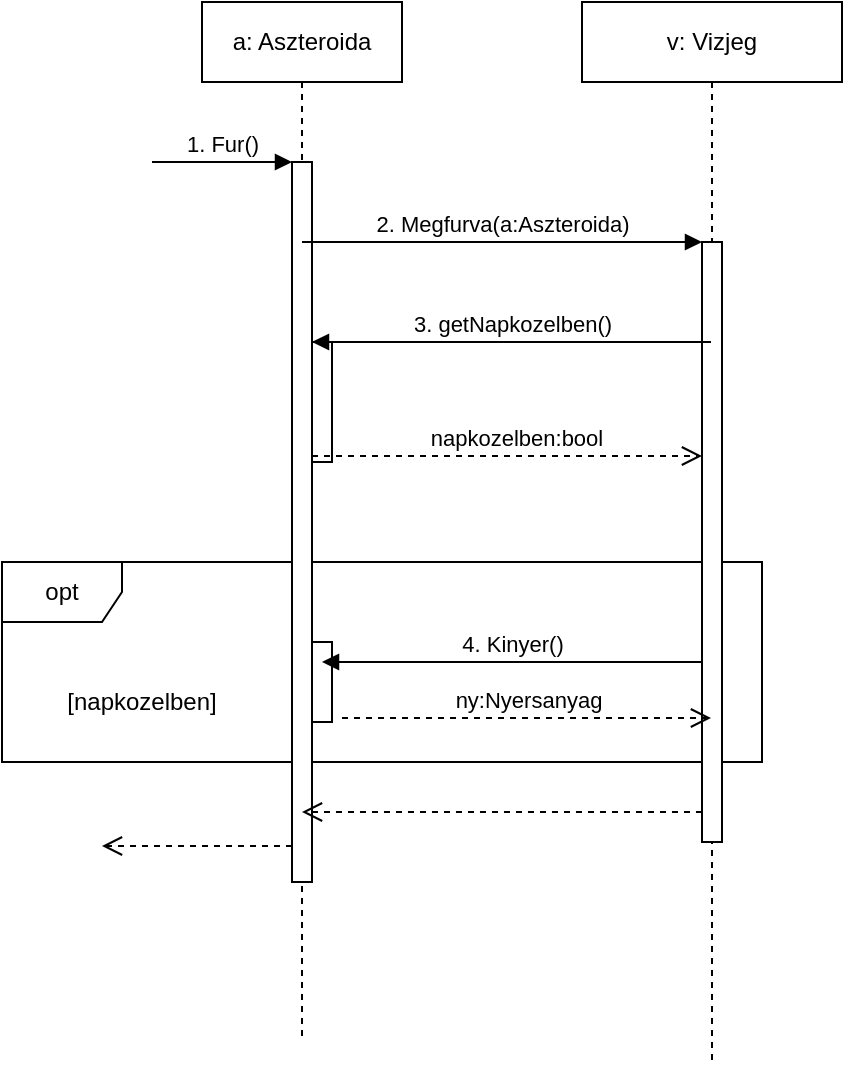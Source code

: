 <mxfile version="14.4.4" type="github" pages="2">
  <diagram id="CuYRw0UmWYSndbiADmUi" name="Page-1">
    <mxGraphModel dx="1022" dy="437" grid="1" gridSize="10" guides="1" tooltips="1" connect="1" arrows="1" fold="1" page="1" pageScale="1" pageWidth="827" pageHeight="1169" math="0" shadow="0">
      <root>
        <mxCell id="0" />
        <mxCell id="1" parent="0" />
        <mxCell id="mRbqdd93eqI1T6xmOEbw-7" value="opt" style="shape=umlFrame;whiteSpace=wrap;html=1;" parent="1" vertex="1">
          <mxGeometry x="30" y="490" width="380" height="100" as="geometry" />
        </mxCell>
        <mxCell id="iwN8fNS6PVqgQ101F-CN-2" value="a: Aszteroida" style="shape=umlLifeline;perimeter=lifelinePerimeter;whiteSpace=wrap;html=1;container=1;collapsible=0;recursiveResize=0;outlineConnect=0;" parent="1" vertex="1">
          <mxGeometry x="130" y="210" width="100" height="520" as="geometry" />
        </mxCell>
        <mxCell id="iwN8fNS6PVqgQ101F-CN-3" value="" style="html=1;points=[];perimeter=orthogonalPerimeter;" parent="iwN8fNS6PVqgQ101F-CN-2" vertex="1">
          <mxGeometry x="45" y="80" width="10" height="360" as="geometry" />
        </mxCell>
        <mxCell id="iwN8fNS6PVqgQ101F-CN-4" value="1. Fur()" style="html=1;verticalAlign=bottom;endArrow=block;entryX=0;entryY=0;" parent="iwN8fNS6PVqgQ101F-CN-2" target="iwN8fNS6PVqgQ101F-CN-3" edge="1">
          <mxGeometry relative="1" as="geometry">
            <mxPoint x="-25" y="80" as="sourcePoint" />
          </mxGeometry>
        </mxCell>
        <mxCell id="iwN8fNS6PVqgQ101F-CN-5" value="" style="html=1;verticalAlign=bottom;endArrow=open;dashed=1;endSize=8;exitX=0;exitY=0.95;" parent="iwN8fNS6PVqgQ101F-CN-2" source="iwN8fNS6PVqgQ101F-CN-3" edge="1">
          <mxGeometry x="1" y="-64" relative="1" as="geometry">
            <mxPoint x="-50" y="422" as="targetPoint" />
            <mxPoint x="-20" y="3" as="offset" />
          </mxGeometry>
        </mxCell>
        <mxCell id="mRbqdd93eqI1T6xmOEbw-4" value="" style="html=1;points=[];perimeter=orthogonalPerimeter;" parent="iwN8fNS6PVqgQ101F-CN-2" vertex="1">
          <mxGeometry x="55" y="320" width="10" height="40" as="geometry" />
        </mxCell>
        <mxCell id="iwN8fNS6PVqgQ101F-CN-8" value="v: Vizjeg" style="shape=umlLifeline;perimeter=lifelinePerimeter;whiteSpace=wrap;html=1;container=1;collapsible=0;recursiveResize=0;outlineConnect=0;" parent="1" vertex="1">
          <mxGeometry x="320" y="210" width="130" height="530" as="geometry" />
        </mxCell>
        <mxCell id="iwN8fNS6PVqgQ101F-CN-9" value="" style="html=1;points=[];perimeter=orthogonalPerimeter;" parent="iwN8fNS6PVqgQ101F-CN-8" vertex="1">
          <mxGeometry x="60" y="120" width="10" height="300" as="geometry" />
        </mxCell>
        <mxCell id="iwN8fNS6PVqgQ101F-CN-11" value="" style="html=1;verticalAlign=bottom;endArrow=open;dashed=1;endSize=8;exitX=0;exitY=0.95;" parent="1" source="iwN8fNS6PVqgQ101F-CN-9" target="iwN8fNS6PVqgQ101F-CN-2" edge="1">
          <mxGeometry relative="1" as="geometry">
            <mxPoint x="375" y="406" as="targetPoint" />
          </mxGeometry>
        </mxCell>
        <mxCell id="iwN8fNS6PVqgQ101F-CN-12" value="2. Megfurva(a:Aszteroida)" style="html=1;verticalAlign=bottom;endArrow=block;entryX=0;entryY=0;" parent="1" source="iwN8fNS6PVqgQ101F-CN-2" target="iwN8fNS6PVqgQ101F-CN-9" edge="1">
          <mxGeometry relative="1" as="geometry">
            <mxPoint x="375" y="330" as="sourcePoint" />
          </mxGeometry>
        </mxCell>
        <mxCell id="mRbqdd93eqI1T6xmOEbw-6" value="ny:Nyersanyag" style="html=1;verticalAlign=bottom;endArrow=open;dashed=1;endSize=8;" parent="1" edge="1">
          <mxGeometry relative="1" as="geometry">
            <mxPoint x="384.5" y="568" as="targetPoint" />
            <mxPoint x="200" y="568" as="sourcePoint" />
          </mxGeometry>
        </mxCell>
        <mxCell id="mRbqdd93eqI1T6xmOEbw-8" value="[napkozelben]" style="text;html=1;strokeColor=none;fillColor=none;align=center;verticalAlign=middle;whiteSpace=wrap;rounded=0;" parent="1" vertex="1">
          <mxGeometry x="70" y="550" width="60" height="20" as="geometry" />
        </mxCell>
        <mxCell id="m0vZQ4zLyi02EuOjhw6R-2" value="" style="html=1;points=[];perimeter=orthogonalPerimeter;" parent="1" vertex="1">
          <mxGeometry x="185" y="380" width="10" height="60" as="geometry" />
        </mxCell>
        <mxCell id="m0vZQ4zLyi02EuOjhw6R-3" value="3. getNapkozelben()" style="html=1;verticalAlign=bottom;endArrow=block;entryX=0;entryY=0;" parent="1" source="iwN8fNS6PVqgQ101F-CN-8" target="m0vZQ4zLyi02EuOjhw6R-2" edge="1">
          <mxGeometry relative="1" as="geometry">
            <mxPoint x="369.5" y="380" as="sourcePoint" />
          </mxGeometry>
        </mxCell>
        <mxCell id="m0vZQ4zLyi02EuOjhw6R-4" value="napkozelben:bool" style="html=1;verticalAlign=bottom;endArrow=open;dashed=1;endSize=8;exitX=0;exitY=0.95;" parent="1" source="m0vZQ4zLyi02EuOjhw6R-2" target="iwN8fNS6PVqgQ101F-CN-9" edge="1">
          <mxGeometry x="0.03" relative="1" as="geometry">
            <mxPoint x="369.5" y="437" as="targetPoint" />
            <mxPoint x="1" as="offset" />
          </mxGeometry>
        </mxCell>
        <mxCell id="m0vZQ4zLyi02EuOjhw6R-6" value="4. Kinyer()" style="html=1;verticalAlign=bottom;endArrow=block;entryX=0.5;entryY=0.25;entryDx=0;entryDy=0;entryPerimeter=0;" parent="1" target="mRbqdd93eqI1T6xmOEbw-4" edge="1">
          <mxGeometry width="80" relative="1" as="geometry">
            <mxPoint x="380" y="540" as="sourcePoint" />
            <mxPoint x="360" y="530" as="targetPoint" />
          </mxGeometry>
        </mxCell>
      </root>
    </mxGraphModel>
  </diagram>
  <diagram id="uMHCdDmu51lUruLCewqE" name="Page-2">
    <mxGraphModel dx="1022" dy="437" grid="1" gridSize="10" guides="1" tooltips="1" connect="1" arrows="1" fold="1" page="1" pageScale="1" pageWidth="827" pageHeight="1169" math="0" shadow="0">
      <root>
        <mxCell id="rQEQEOdsTUd7wWxaEc2Q-0" />
        <mxCell id="rQEQEOdsTUd7wWxaEc2Q-1" parent="rQEQEOdsTUd7wWxaEc2Q-0" />
        <mxCell id="rQEQEOdsTUd7wWxaEc2Q-2" value="v: Vízjég" style="shape=umlLifeline;perimeter=lifelinePerimeter;whiteSpace=wrap;html=1;container=1;collapsible=0;recursiveResize=0;outlineConnect=0;" parent="rQEQEOdsTUd7wWxaEc2Q-1" vertex="1">
          <mxGeometry x="160" y="30" width="100" height="260" as="geometry" />
        </mxCell>
        <mxCell id="rQEQEOdsTUd7wWxaEc2Q-6" value="" style="html=1;points=[];perimeter=orthogonalPerimeter;" parent="rQEQEOdsTUd7wWxaEc2Q-2" vertex="1">
          <mxGeometry x="45" y="70" width="10" height="140" as="geometry" />
        </mxCell>
        <mxCell id="rQEQEOdsTUd7wWxaEc2Q-7" value="1. Megfurva(a: Aszteroida)" style="html=1;verticalAlign=bottom;endArrow=block;entryX=0;entryY=0;" parent="rQEQEOdsTUd7wWxaEc2Q-2" target="rQEQEOdsTUd7wWxaEc2Q-6" edge="1">
          <mxGeometry x="0.037" relative="1" as="geometry">
            <mxPoint x="-100" y="70" as="sourcePoint" />
            <mxPoint as="offset" />
          </mxGeometry>
        </mxCell>
        <mxCell id="rQEQEOdsTUd7wWxaEc2Q-8" value="" style="html=1;verticalAlign=bottom;endArrow=open;dashed=1;endSize=8;exitX=0;exitY=0.95;" parent="rQEQEOdsTUd7wWxaEc2Q-2" source="rQEQEOdsTUd7wWxaEc2Q-6" edge="1">
          <mxGeometry x="1" y="-108" relative="1" as="geometry">
            <mxPoint x="-90" y="203" as="targetPoint" />
            <mxPoint x="-41" y="8" as="offset" />
          </mxGeometry>
        </mxCell>
        <mxCell id="pmzzwq9JTzwIdC2IC2xl-0" value="a: Aszteroida" style="shape=umlLifeline;perimeter=lifelinePerimeter;whiteSpace=wrap;html=1;container=1;collapsible=0;recursiveResize=0;outlineConnect=0;" parent="rQEQEOdsTUd7wWxaEc2Q-1" vertex="1">
          <mxGeometry x="300" y="30" width="100" height="280" as="geometry" />
        </mxCell>
        <mxCell id="pmzzwq9JTzwIdC2IC2xl-1" value="" style="html=1;points=[];perimeter=orthogonalPerimeter;" parent="pmzzwq9JTzwIdC2IC2xl-0" vertex="1">
          <mxGeometry x="45" y="90" width="10" height="80" as="geometry" />
        </mxCell>
        <mxCell id="pmzzwq9JTzwIdC2IC2xl-2" value="2. Kinyer()" style="html=1;verticalAlign=bottom;endArrow=block;entryX=0;entryY=0;" parent="rQEQEOdsTUd7wWxaEc2Q-1" source="rQEQEOdsTUd7wWxaEc2Q-2" target="pmzzwq9JTzwIdC2IC2xl-1" edge="1">
          <mxGeometry x="0.188" relative="1" as="geometry">
            <mxPoint x="275" y="120" as="sourcePoint" />
            <mxPoint as="offset" />
          </mxGeometry>
        </mxCell>
        <mxCell id="pmzzwq9JTzwIdC2IC2xl-3" value="ny: Nyersanyag" style="html=1;verticalAlign=bottom;endArrow=open;dashed=1;endSize=8;exitX=0;exitY=0.95;" parent="rQEQEOdsTUd7wWxaEc2Q-1" source="pmzzwq9JTzwIdC2IC2xl-1" target="rQEQEOdsTUd7wWxaEc2Q-2" edge="1">
          <mxGeometry relative="1" as="geometry">
            <mxPoint x="275" y="196" as="targetPoint" />
          </mxGeometry>
        </mxCell>
        <mxCell id="tSZZtqSjgruDq3-IJyse-0" value="" style="shape=umlDestroy;whiteSpace=wrap;html=1;strokeWidth=3;" parent="rQEQEOdsTUd7wWxaEc2Q-1" vertex="1">
          <mxGeometry x="195" y="280" width="30" height="30" as="geometry" />
        </mxCell>
      </root>
    </mxGraphModel>
  </diagram>
</mxfile>

